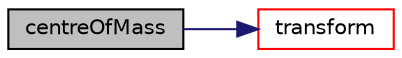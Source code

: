 digraph "centreOfMass"
{
  bgcolor="transparent";
  edge [fontname="Helvetica",fontsize="10",labelfontname="Helvetica",labelfontsize="10"];
  node [fontname="Helvetica",fontsize="10",shape=record];
  rankdir="LR";
  Node687 [label="centreOfMass",height=0.2,width=0.4,color="black", fillcolor="grey75", style="filled", fontcolor="black"];
  Node687 -> Node688 [color="midnightblue",fontsize="10",style="solid",fontname="Helvetica"];
  Node688 [label="transform",height=0.2,width=0.4,color="red",URL="$a30805.html#a538a8aa596e3b9cc2a16563d338bf3e9",tooltip="Transform the given initial state point by the current motion. "];
}
